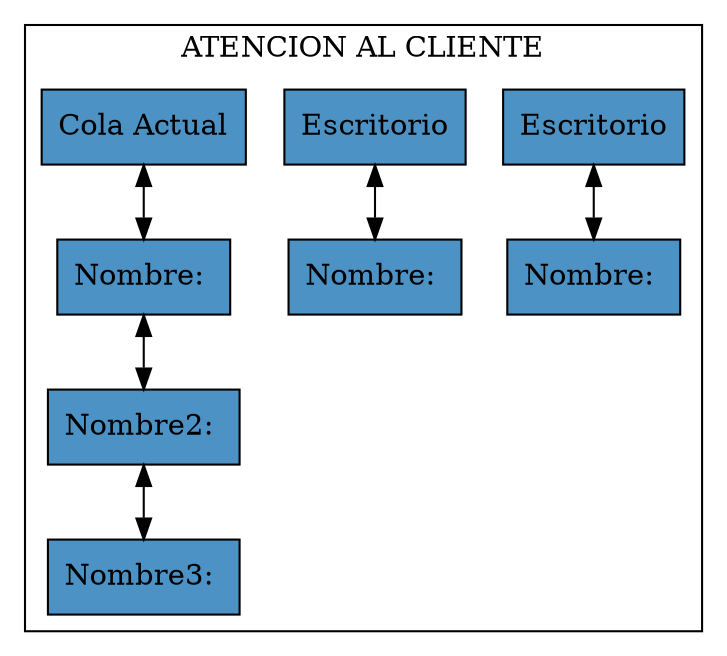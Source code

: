 digraph L{
    node[shape=box fillcolor="#4D92C5" style=filled]
    subgraph cluster_p{
        label="ATENCION AL CLIENTE"
        Escritorio[label= "Escritorio" fillcolor="#4D92C5"]
        edge[dir="both"]
        
        cliente[label= "Nombre: ", group=1]
        Escritorio->cliente

        Escritorio2[label= "Escritorio" fillcolor="#4D92C5"]
        edge[dir="both"]
        
        cliente2[label= "Nombre: ", group=1]
        Escritorio2->cliente2



        Cola[label= "Cola Actual"]
        edge[dir="both"]
        clienteCola[label= "Nombre: ", group=1]
        Cola->clienteCola
        clienteCola2[label= "Nombre2: ", group=1]
        clienteCola->clienteCola2
        clienteCola3[label= "Nombre3: ", group=1]
        clienteCola2->clienteCola3
    } 
}
